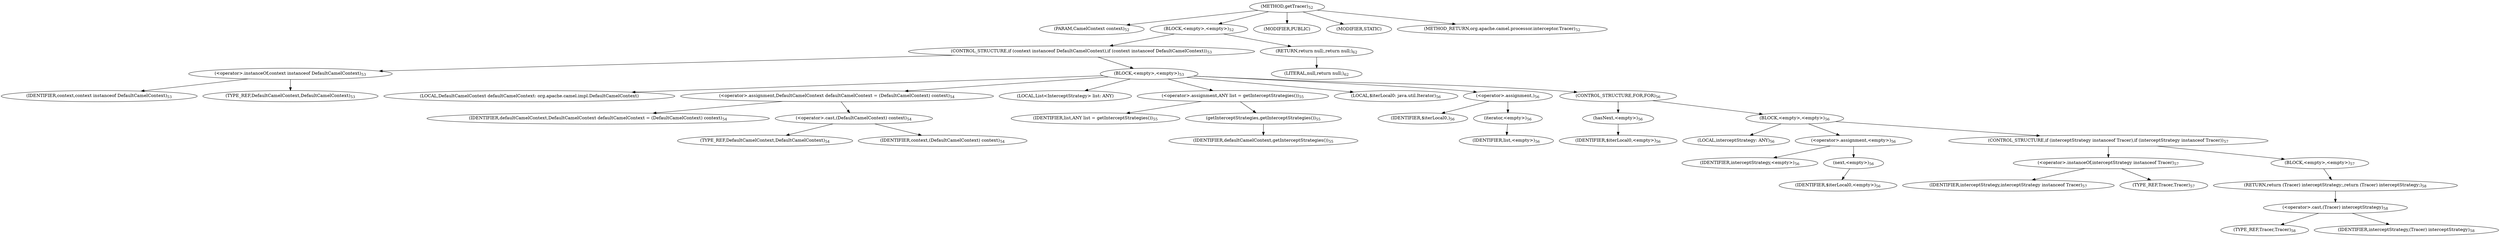 digraph "getTracer" {  
"66" [label = <(METHOD,getTracer)<SUB>52</SUB>> ]
"67" [label = <(PARAM,CamelContext context)<SUB>52</SUB>> ]
"68" [label = <(BLOCK,&lt;empty&gt;,&lt;empty&gt;)<SUB>52</SUB>> ]
"69" [label = <(CONTROL_STRUCTURE,if (context instanceof DefaultCamelContext),if (context instanceof DefaultCamelContext))<SUB>53</SUB>> ]
"70" [label = <(&lt;operator&gt;.instanceOf,context instanceof DefaultCamelContext)<SUB>53</SUB>> ]
"71" [label = <(IDENTIFIER,context,context instanceof DefaultCamelContext)<SUB>53</SUB>> ]
"72" [label = <(TYPE_REF,DefaultCamelContext,DefaultCamelContext)<SUB>53</SUB>> ]
"73" [label = <(BLOCK,&lt;empty&gt;,&lt;empty&gt;)<SUB>53</SUB>> ]
"74" [label = <(LOCAL,DefaultCamelContext defaultCamelContext: org.apache.camel.impl.DefaultCamelContext)> ]
"75" [label = <(&lt;operator&gt;.assignment,DefaultCamelContext defaultCamelContext = (DefaultCamelContext) context)<SUB>54</SUB>> ]
"76" [label = <(IDENTIFIER,defaultCamelContext,DefaultCamelContext defaultCamelContext = (DefaultCamelContext) context)<SUB>54</SUB>> ]
"77" [label = <(&lt;operator&gt;.cast,(DefaultCamelContext) context)<SUB>54</SUB>> ]
"78" [label = <(TYPE_REF,DefaultCamelContext,DefaultCamelContext)<SUB>54</SUB>> ]
"79" [label = <(IDENTIFIER,context,(DefaultCamelContext) context)<SUB>54</SUB>> ]
"80" [label = <(LOCAL,List&lt;InterceptStrategy&gt; list: ANY)> ]
"81" [label = <(&lt;operator&gt;.assignment,ANY list = getInterceptStrategies())<SUB>55</SUB>> ]
"82" [label = <(IDENTIFIER,list,ANY list = getInterceptStrategies())<SUB>55</SUB>> ]
"83" [label = <(getInterceptStrategies,getInterceptStrategies())<SUB>55</SUB>> ]
"84" [label = <(IDENTIFIER,defaultCamelContext,getInterceptStrategies())<SUB>55</SUB>> ]
"85" [label = <(LOCAL,$iterLocal0: java.util.Iterator)<SUB>56</SUB>> ]
"86" [label = <(&lt;operator&gt;.assignment,)<SUB>56</SUB>> ]
"87" [label = <(IDENTIFIER,$iterLocal0,)<SUB>56</SUB>> ]
"88" [label = <(iterator,&lt;empty&gt;)<SUB>56</SUB>> ]
"89" [label = <(IDENTIFIER,list,&lt;empty&gt;)<SUB>56</SUB>> ]
"90" [label = <(CONTROL_STRUCTURE,FOR,FOR)<SUB>56</SUB>> ]
"91" [label = <(hasNext,&lt;empty&gt;)<SUB>56</SUB>> ]
"92" [label = <(IDENTIFIER,$iterLocal0,&lt;empty&gt;)<SUB>56</SUB>> ]
"93" [label = <(BLOCK,&lt;empty&gt;,&lt;empty&gt;)<SUB>56</SUB>> ]
"94" [label = <(LOCAL,interceptStrategy: ANY)<SUB>56</SUB>> ]
"95" [label = <(&lt;operator&gt;.assignment,&lt;empty&gt;)<SUB>56</SUB>> ]
"96" [label = <(IDENTIFIER,interceptStrategy,&lt;empty&gt;)<SUB>56</SUB>> ]
"97" [label = <(next,&lt;empty&gt;)<SUB>56</SUB>> ]
"98" [label = <(IDENTIFIER,$iterLocal0,&lt;empty&gt;)<SUB>56</SUB>> ]
"99" [label = <(CONTROL_STRUCTURE,if (interceptStrategy instanceof Tracer),if (interceptStrategy instanceof Tracer))<SUB>57</SUB>> ]
"100" [label = <(&lt;operator&gt;.instanceOf,interceptStrategy instanceof Tracer)<SUB>57</SUB>> ]
"101" [label = <(IDENTIFIER,interceptStrategy,interceptStrategy instanceof Tracer)<SUB>57</SUB>> ]
"102" [label = <(TYPE_REF,Tracer,Tracer)<SUB>57</SUB>> ]
"103" [label = <(BLOCK,&lt;empty&gt;,&lt;empty&gt;)<SUB>57</SUB>> ]
"104" [label = <(RETURN,return (Tracer) interceptStrategy;,return (Tracer) interceptStrategy;)<SUB>58</SUB>> ]
"105" [label = <(&lt;operator&gt;.cast,(Tracer) interceptStrategy)<SUB>58</SUB>> ]
"106" [label = <(TYPE_REF,Tracer,Tracer)<SUB>58</SUB>> ]
"107" [label = <(IDENTIFIER,interceptStrategy,(Tracer) interceptStrategy)<SUB>58</SUB>> ]
"108" [label = <(RETURN,return null;,return null;)<SUB>62</SUB>> ]
"109" [label = <(LITERAL,null,return null;)<SUB>62</SUB>> ]
"110" [label = <(MODIFIER,PUBLIC)> ]
"111" [label = <(MODIFIER,STATIC)> ]
"112" [label = <(METHOD_RETURN,org.apache.camel.processor.interceptor.Tracer)<SUB>52</SUB>> ]
  "66" -> "67" 
  "66" -> "68" 
  "66" -> "110" 
  "66" -> "111" 
  "66" -> "112" 
  "68" -> "69" 
  "68" -> "108" 
  "69" -> "70" 
  "69" -> "73" 
  "70" -> "71" 
  "70" -> "72" 
  "73" -> "74" 
  "73" -> "75" 
  "73" -> "80" 
  "73" -> "81" 
  "73" -> "85" 
  "73" -> "86" 
  "73" -> "90" 
  "75" -> "76" 
  "75" -> "77" 
  "77" -> "78" 
  "77" -> "79" 
  "81" -> "82" 
  "81" -> "83" 
  "83" -> "84" 
  "86" -> "87" 
  "86" -> "88" 
  "88" -> "89" 
  "90" -> "91" 
  "90" -> "93" 
  "91" -> "92" 
  "93" -> "94" 
  "93" -> "95" 
  "93" -> "99" 
  "95" -> "96" 
  "95" -> "97" 
  "97" -> "98" 
  "99" -> "100" 
  "99" -> "103" 
  "100" -> "101" 
  "100" -> "102" 
  "103" -> "104" 
  "104" -> "105" 
  "105" -> "106" 
  "105" -> "107" 
  "108" -> "109" 
}
